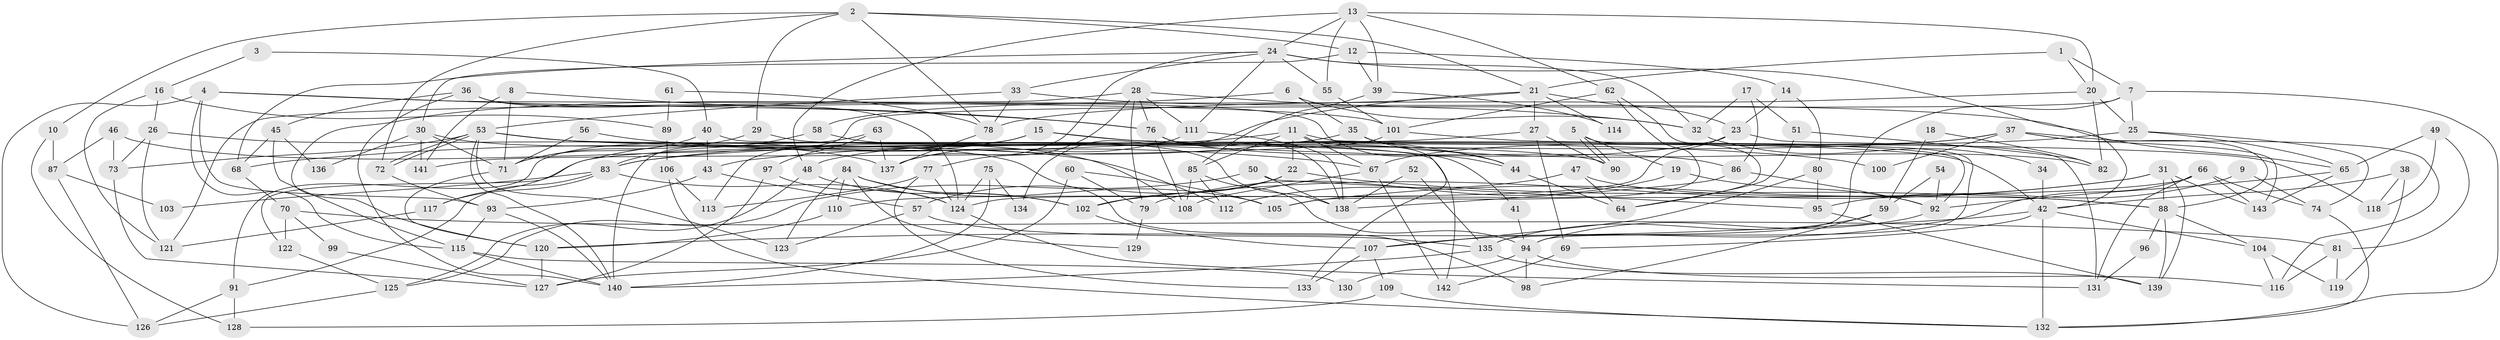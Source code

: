 // Generated by graph-tools (version 1.1) at 2025/26/03/09/25 03:26:12]
// undirected, 143 vertices, 286 edges
graph export_dot {
graph [start="1"]
  node [color=gray90,style=filled];
  1;
  2;
  3;
  4;
  5;
  6;
  7;
  8;
  9;
  10;
  11;
  12;
  13;
  14;
  15;
  16;
  17;
  18;
  19;
  20;
  21;
  22;
  23;
  24;
  25;
  26;
  27;
  28;
  29;
  30;
  31;
  32;
  33;
  34;
  35;
  36;
  37;
  38;
  39;
  40;
  41;
  42;
  43;
  44;
  45;
  46;
  47;
  48;
  49;
  50;
  51;
  52;
  53;
  54;
  55;
  56;
  57;
  58;
  59;
  60;
  61;
  62;
  63;
  64;
  65;
  66;
  67;
  68;
  69;
  70;
  71;
  72;
  73;
  74;
  75;
  76;
  77;
  78;
  79;
  80;
  81;
  82;
  83;
  84;
  85;
  86;
  87;
  88;
  89;
  90;
  91;
  92;
  93;
  94;
  95;
  96;
  97;
  98;
  99;
  100;
  101;
  102;
  103;
  104;
  105;
  106;
  107;
  108;
  109;
  110;
  111;
  112;
  113;
  114;
  115;
  116;
  117;
  118;
  119;
  120;
  121;
  122;
  123;
  124;
  125;
  126;
  127;
  128;
  129;
  130;
  131;
  132;
  133;
  134;
  135;
  136;
  137;
  138;
  139;
  140;
  141;
  142;
  143;
  1 -- 7;
  1 -- 20;
  1 -- 21;
  2 -- 12;
  2 -- 21;
  2 -- 10;
  2 -- 29;
  2 -- 72;
  2 -- 78;
  3 -- 16;
  3 -- 40;
  4 -- 93;
  4 -- 115;
  4 -- 76;
  4 -- 101;
  4 -- 126;
  5 -- 90;
  5 -- 90;
  5 -- 64;
  5 -- 19;
  6 -- 32;
  6 -- 35;
  6 -- 120;
  7 -- 140;
  7 -- 25;
  7 -- 132;
  7 -- 135;
  8 -- 76;
  8 -- 71;
  8 -- 141;
  9 -- 95;
  9 -- 74;
  10 -- 128;
  10 -- 87;
  11 -- 85;
  11 -- 92;
  11 -- 22;
  11 -- 67;
  11 -- 68;
  11 -- 133;
  12 -- 14;
  12 -- 39;
  12 -- 30;
  13 -- 20;
  13 -- 24;
  13 -- 39;
  13 -- 48;
  13 -- 55;
  13 -- 62;
  14 -- 80;
  14 -- 23;
  15 -- 44;
  15 -- 42;
  15 -- 113;
  15 -- 117;
  16 -- 26;
  16 -- 121;
  16 -- 89;
  17 -- 86;
  17 -- 32;
  17 -- 51;
  18 -- 59;
  18 -- 82;
  19 -- 79;
  19 -- 92;
  20 -- 78;
  20 -- 25;
  20 -- 82;
  21 -- 23;
  21 -- 27;
  21 -- 58;
  21 -- 114;
  21 -- 134;
  22 -- 88;
  22 -- 57;
  22 -- 102;
  23 -- 124;
  23 -- 48;
  23 -- 131;
  24 -- 111;
  24 -- 55;
  24 -- 32;
  24 -- 33;
  24 -- 42;
  24 -- 68;
  24 -- 137;
  25 -- 43;
  25 -- 65;
  25 -- 74;
  26 -- 137;
  26 -- 121;
  26 -- 73;
  27 -- 122;
  27 -- 69;
  27 -- 90;
  28 -- 76;
  28 -- 111;
  28 -- 32;
  28 -- 77;
  28 -- 79;
  28 -- 121;
  29 -- 71;
  29 -- 41;
  30 -- 141;
  30 -- 71;
  30 -- 98;
  30 -- 136;
  31 -- 105;
  31 -- 143;
  31 -- 88;
  31 -- 102;
  31 -- 139;
  32 -- 34;
  33 -- 53;
  33 -- 65;
  33 -- 78;
  34 -- 42;
  35 -- 83;
  35 -- 82;
  35 -- 44;
  36 -- 140;
  36 -- 45;
  36 -- 44;
  36 -- 124;
  37 -- 88;
  37 -- 67;
  37 -- 83;
  37 -- 100;
  37 -- 116;
  37 -- 143;
  38 -- 118;
  38 -- 42;
  38 -- 119;
  39 -- 85;
  39 -- 114;
  40 -- 71;
  40 -- 43;
  40 -- 142;
  41 -- 94;
  42 -- 132;
  42 -- 69;
  42 -- 104;
  42 -- 120;
  43 -- 57;
  43 -- 93;
  44 -- 64;
  45 -- 115;
  45 -- 68;
  45 -- 136;
  46 -- 87;
  46 -- 73;
  46 -- 112;
  47 -- 88;
  47 -- 112;
  47 -- 64;
  48 -- 102;
  48 -- 125;
  49 -- 65;
  49 -- 81;
  49 -- 118;
  50 -- 138;
  50 -- 125;
  50 -- 95;
  51 -- 64;
  51 -- 82;
  52 -- 135;
  52 -- 138;
  53 -- 90;
  53 -- 72;
  53 -- 72;
  53 -- 73;
  53 -- 100;
  53 -- 108;
  53 -- 123;
  53 -- 140;
  54 -- 59;
  54 -- 92;
  55 -- 101;
  56 -- 67;
  56 -- 71;
  57 -- 123;
  57 -- 135;
  58 -- 83;
  58 -- 138;
  59 -- 135;
  59 -- 98;
  60 -- 127;
  60 -- 105;
  60 -- 79;
  61 -- 89;
  61 -- 78;
  62 -- 94;
  62 -- 101;
  62 -- 105;
  63 -- 97;
  63 -- 137;
  63 -- 91;
  65 -- 92;
  65 -- 143;
  66 -- 107;
  66 -- 143;
  66 -- 74;
  66 -- 110;
  66 -- 131;
  67 -- 142;
  67 -- 108;
  68 -- 70;
  69 -- 142;
  70 -- 81;
  70 -- 99;
  70 -- 122;
  71 -- 120;
  72 -- 93;
  73 -- 127;
  74 -- 132;
  75 -- 124;
  75 -- 140;
  75 -- 134;
  76 -- 108;
  76 -- 86;
  76 -- 138;
  77 -- 124;
  77 -- 113;
  77 -- 133;
  78 -- 137;
  79 -- 129;
  80 -- 107;
  80 -- 95;
  81 -- 119;
  81 -- 116;
  83 -- 124;
  83 -- 91;
  83 -- 103;
  83 -- 117;
  84 -- 110;
  84 -- 102;
  84 -- 105;
  84 -- 123;
  84 -- 129;
  85 -- 94;
  85 -- 108;
  85 -- 112;
  86 -- 138;
  86 -- 92;
  87 -- 126;
  87 -- 103;
  88 -- 139;
  88 -- 96;
  88 -- 104;
  89 -- 106;
  91 -- 126;
  91 -- 128;
  92 -- 94;
  93 -- 140;
  93 -- 115;
  94 -- 116;
  94 -- 98;
  94 -- 130;
  95 -- 139;
  96 -- 131;
  97 -- 124;
  97 -- 127;
  99 -- 127;
  101 -- 118;
  101 -- 141;
  102 -- 107;
  104 -- 116;
  104 -- 119;
  106 -- 132;
  106 -- 113;
  107 -- 133;
  107 -- 109;
  109 -- 132;
  109 -- 128;
  110 -- 120;
  111 -- 138;
  111 -- 137;
  115 -- 140;
  115 -- 130;
  117 -- 121;
  120 -- 127;
  122 -- 125;
  124 -- 131;
  125 -- 126;
  135 -- 139;
  135 -- 140;
}
